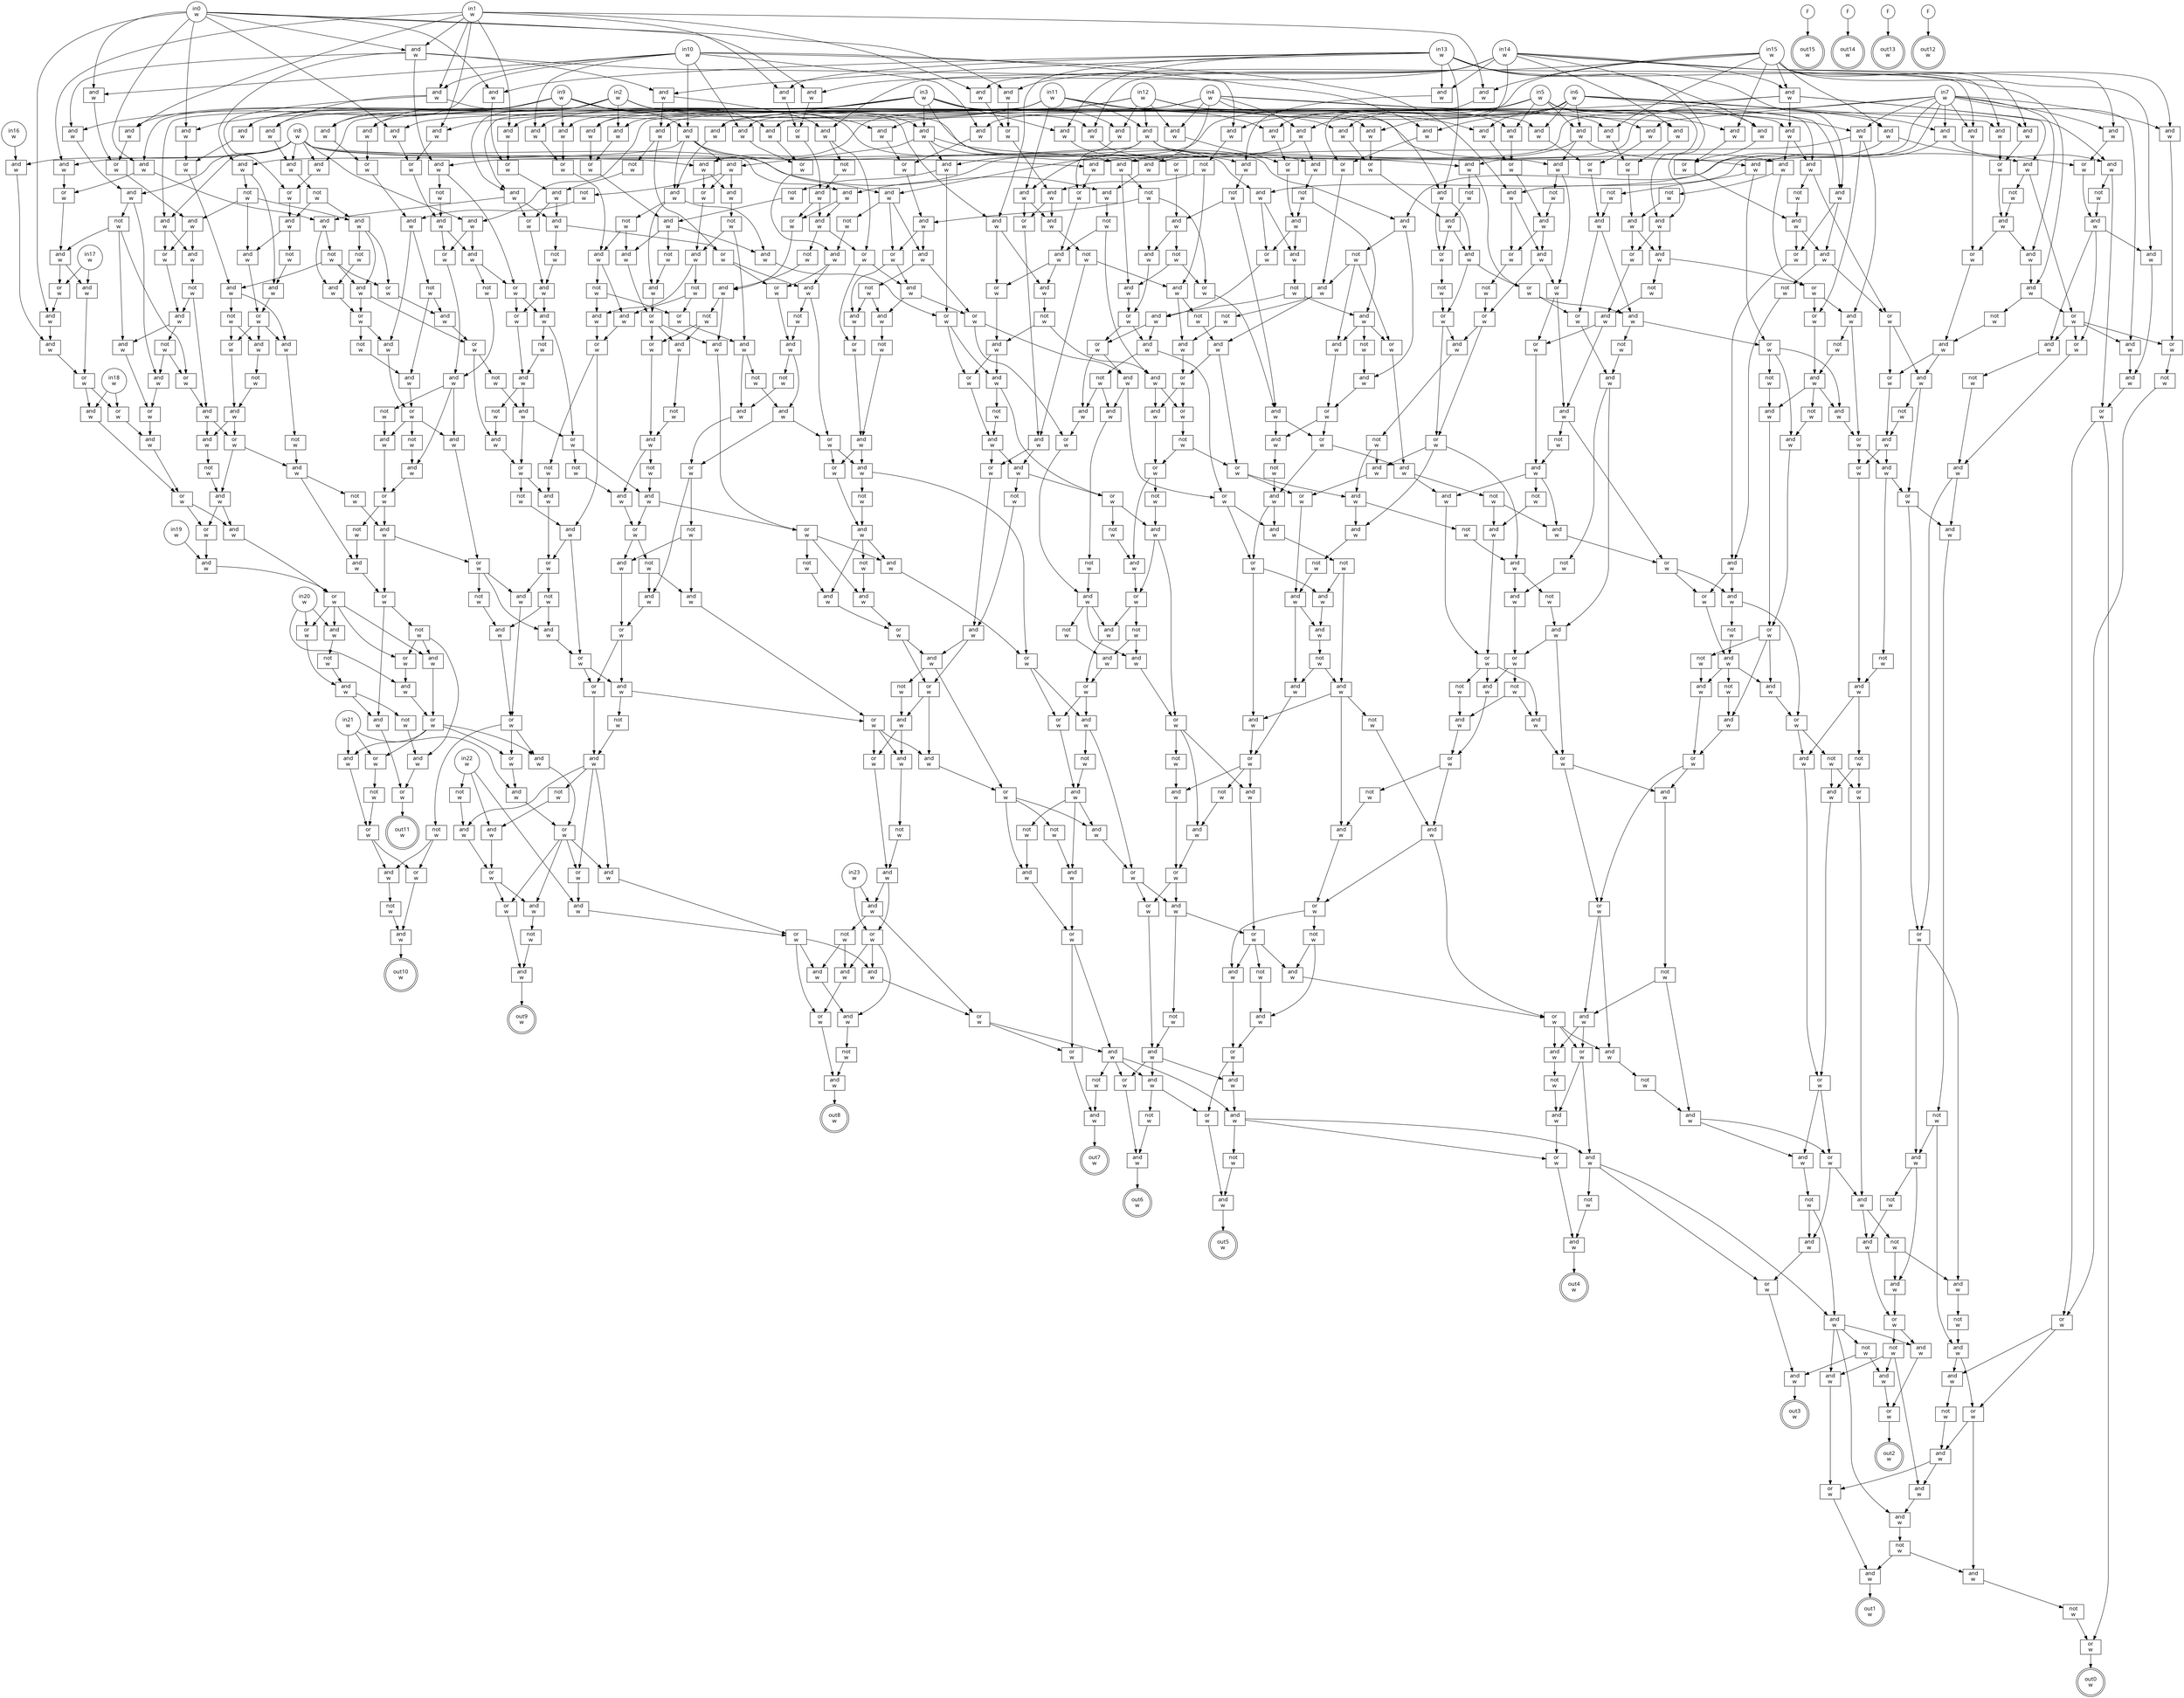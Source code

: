 digraph circuit{
	node [style = filled, fillcolor = white,shape=rect, fontname=geneva]
	g0 [label="in0\nw",shape=circle,fillcolor=white]
	g1 [label="in1\nw",shape=circle,fillcolor=white]
	g2 [label="in2\nw",shape=circle,fillcolor=white]
	g3 [label="in3\nw",shape=circle,fillcolor=white]
	g4 [label="in4\nw",shape=circle,fillcolor=white]
	g5 [label="in5\nw",shape=circle,fillcolor=white]
	g6 [label="in6\nw",shape=circle,fillcolor=white]
	g7 [label="in7\nw",shape=circle,fillcolor=white]
	g8 [label="in8\nw",shape=circle,fillcolor=white]
	g9 [label="in9\nw",shape=circle,fillcolor=white]
	g10 [label="in10\nw",shape=circle,fillcolor=white]
	g11 [label="in11\nw",shape=circle,fillcolor=white]
	g12 [label="in12\nw",shape=circle,fillcolor=white]
	g13 [label="in13\nw",shape=circle,fillcolor=white]
	g14 [label="in14\nw",shape=circle,fillcolor=white]
	g15 [label="in15\nw",shape=circle,fillcolor=white]
	g16 [label="in16\nw",shape=circle,fillcolor=white]
	g17 [label="in17\nw",shape=circle,fillcolor=white]
	g18 [label="in18\nw",shape=circle,fillcolor=white]
	g19 [label="in19\nw",shape=circle,fillcolor=white]
	g20 [label="in20\nw",shape=circle,fillcolor=white]
	g21 [label="in21\nw",shape=circle,fillcolor=white]
	g22 [label="in22\nw",shape=circle,fillcolor=white]
	g23 [label="in23\nw",shape=circle,fillcolor=white]
	g24 [label="F",shape=circle,fillcolor=white]
	g25 [label="F",shape=circle,fillcolor=white]
	g26 [label="F",shape=circle,fillcolor=white]
	g27 [label="F",shape=circle,fillcolor=white]
	g28 [label="not\nw",fillcolor=white]
	g29 [label="and\nw",fillcolor=white]
	g30 [label="and\nw",fillcolor=white]
	g31 [label="and\nw",fillcolor=white]
	g32 [label="and\nw",fillcolor=white]
	g33 [label="and\nw",fillcolor=white]
	g34 [label="and\nw",fillcolor=white]
	g35 [label="and\nw",fillcolor=white]
	g36 [label="and\nw",fillcolor=white]
	g37 [label="and\nw",fillcolor=white]
	g38 [label="and\nw",fillcolor=white]
	g39 [label="and\nw",fillcolor=white]
	g40 [label="and\nw",fillcolor=white]
	g41 [label="and\nw",fillcolor=white]
	g42 [label="and\nw",fillcolor=white]
	g43 [label="and\nw",fillcolor=white]
	g44 [label="and\nw",fillcolor=white]
	g45 [label="and\nw",fillcolor=white]
	g46 [label="or\nw",fillcolor=white]
	g47 [label="and\nw",fillcolor=white]
	g48 [label="and\nw",fillcolor=white]
	g49 [label="or\nw",fillcolor=white]
	g50 [label="and\nw",fillcolor=white]
	g51 [label="and\nw",fillcolor=white]
	g52 [label="not\nw",fillcolor=white]
	g53 [label="and\nw",fillcolor=white]
	g54 [label="and\nw",fillcolor=white]
	g55 [label="not\nw",fillcolor=white]
	g56 [label="and\nw",fillcolor=white]
	g57 [label="and\nw",fillcolor=white]
	g58 [label="and\nw",fillcolor=white]
	g59 [label="and\nw",fillcolor=white]
	g60 [label="and\nw",fillcolor=white]
	g61 [label="and\nw",fillcolor=white]
	g62 [label="and\nw",fillcolor=white]
	g63 [label="or\nw",fillcolor=white]
	g64 [label="and\nw",fillcolor=white]
	g65 [label="and\nw",fillcolor=white]
	g66 [label="not\nw",fillcolor=white]
	g67 [label="and\nw",fillcolor=white]
	g68 [label="and\nw",fillcolor=white]
	g69 [label="not\nw",fillcolor=white]
	g70 [label="and\nw",fillcolor=white]
	g71 [label="not\nw",fillcolor=white]
	g72 [label="and\nw",fillcolor=white]
	g73 [label="and\nw",fillcolor=white]
	g74 [label="or\nw",fillcolor=white]
	g75 [label="and\nw",fillcolor=white]
	g76 [label="and\nw",fillcolor=white]
	g77 [label="or\nw",fillcolor=white]
	g78 [label="or\nw",fillcolor=white]
	g79 [label="not\nw",fillcolor=white]
	g80 [label="or\nw",fillcolor=white]
	g81 [label="and\nw",fillcolor=white]
	g82 [label="and\nw",fillcolor=white]
	g83 [label="and\nw",fillcolor=white]
	g84 [label="or\nw",fillcolor=white]
	g85 [label="and\nw",fillcolor=white]
	g86 [label="and\nw",fillcolor=white]
	g87 [label="and\nw",fillcolor=white]
	g88 [label="or\nw",fillcolor=white]
	g89 [label="and\nw",fillcolor=white]
	g90 [label="not\nw",fillcolor=white]
	g91 [label="or\nw",fillcolor=white]
	g92 [label="and\nw",fillcolor=white]
	g93 [label="or\nw",fillcolor=white]
	g94 [label="not\nw",fillcolor=white]
	g95 [label="and\nw",fillcolor=white]
	g96 [label="and\nw",fillcolor=white]
	g97 [label="or\nw",fillcolor=white]
	g98 [label="or\nw",fillcolor=white]
	g99 [label="not\nw",fillcolor=white]
	g100 [label="or\nw",fillcolor=white]
	g101 [label="and\nw",fillcolor=white]
	g102 [label="and\nw",fillcolor=white]
	g103 [label="and\nw",fillcolor=white]
	g104 [label="and\nw",fillcolor=white]
	g105 [label="or\nw",fillcolor=white]
	g106 [label="and\nw",fillcolor=white]
	g107 [label="and\nw",fillcolor=white]
	g108 [label="or\nw",fillcolor=white]
	g109 [label="and\nw",fillcolor=white]
	g110 [label="not\nw",fillcolor=white]
	g111 [label="and\nw",fillcolor=white]
	g112 [label="not\nw",fillcolor=white]
	g113 [label="and\nw",fillcolor=white]
	g114 [label="and\nw",fillcolor=white]
	g115 [label="not\nw",fillcolor=white]
	g116 [label="and\nw",fillcolor=white]
	g117 [label="and\nw",fillcolor=white]
	g118 [label="or\nw",fillcolor=white]
	g119 [label="and\nw",fillcolor=white]
	g120 [label="or\nw",fillcolor=white]
	g121 [label="and\nw",fillcolor=white]
	g122 [label="not\nw",fillcolor=white]
	g123 [label="and\nw",fillcolor=white]
	g124 [label="and\nw",fillcolor=white]
	g125 [label="not\nw",fillcolor=white]
	g126 [label="and\nw",fillcolor=white]
	g127 [label="and\nw",fillcolor=white]
	g128 [label="and\nw",fillcolor=white]
	g129 [label="and\nw",fillcolor=white]
	g130 [label="not\nw",fillcolor=white]
	g131 [label="and\nw",fillcolor=white]
	g132 [label="or\nw",fillcolor=white]
	g133 [label="and\nw",fillcolor=white]
	g134 [label="and\nw",fillcolor=white]
	g135 [label="or\nw",fillcolor=white]
	g136 [label="and\nw",fillcolor=white]
	g137 [label="not\nw",fillcolor=white]
	g138 [label="or\nw",fillcolor=white]
	g139 [label="and\nw",fillcolor=white]
	g140 [label="not\nw",fillcolor=white]
	g141 [label="or\nw",fillcolor=white]
	g142 [label="and\nw",fillcolor=white]
	g143 [label="and\nw",fillcolor=white]
	g144 [label="and\nw",fillcolor=white]
	g145 [label="and\nw",fillcolor=white]
	g146 [label="or\nw",fillcolor=white]
	g147 [label="and\nw",fillcolor=white]
	g148 [label="and\nw",fillcolor=white]
	g149 [label="not\nw",fillcolor=white]
	g150 [label="and\nw",fillcolor=white]
	g151 [label="not\nw",fillcolor=white]
	g152 [label="and\nw",fillcolor=white]
	g153 [label="and\nw",fillcolor=white]
	g154 [label="or\nw",fillcolor=white]
	g155 [label="and\nw",fillcolor=white]
	g156 [label="and\nw",fillcolor=white]
	g157 [label="not\nw",fillcolor=white]
	g158 [label="and\nw",fillcolor=white]
	g159 [label="and\nw",fillcolor=white]
	g160 [label="and\nw",fillcolor=white]
	g161 [label="and\nw",fillcolor=white]
	g162 [label="or\nw",fillcolor=white]
	g163 [label="and\nw",fillcolor=white]
	g164 [label="not\nw",fillcolor=white]
	g165 [label="and\nw",fillcolor=white]
	g166 [label="and\nw",fillcolor=white]
	g167 [label="or\nw",fillcolor=white]
	g168 [label="or\nw",fillcolor=white]
	g169 [label="and\nw",fillcolor=white]
	g170 [label="not\nw",fillcolor=white]
	g171 [label="and\nw",fillcolor=white]
	g172 [label="not\nw",fillcolor=white]
	g173 [label="not\nw",fillcolor=white]
	g174 [label="or\nw",fillcolor=white]
	g175 [label="and\nw",fillcolor=white]
	g176 [label="and\nw",fillcolor=white]
	g177 [label="not\nw",fillcolor=white]
	g178 [label="or\nw",fillcolor=white]
	g179 [label="and\nw",fillcolor=white]
	g180 [label="not\nw",fillcolor=white]
	g181 [label="and\nw",fillcolor=white]
	g182 [label="and\nw",fillcolor=white]
	g183 [label="and\nw",fillcolor=white]
	g184 [label="and\nw",fillcolor=white]
	g185 [label="or\nw",fillcolor=white]
	g186 [label="and\nw",fillcolor=white]
	g187 [label="and\nw",fillcolor=white]
	g188 [label="and\nw",fillcolor=white]
	g189 [label="not\nw",fillcolor=white]
	g190 [label="or\nw",fillcolor=white]
	g191 [label="and\nw",fillcolor=white]
	g192 [label="and\nw",fillcolor=white]
	g193 [label="not\nw",fillcolor=white]
	g194 [label="and\nw",fillcolor=white]
	g195 [label="or\nw",fillcolor=white]
	g196 [label="not\nw",fillcolor=white]
	g197 [label="or\nw",fillcolor=white]
	g198 [label="and\nw",fillcolor=white]
	g199 [label="not\nw",fillcolor=white]
	g200 [label="not\nw",fillcolor=white]
	g201 [label="and\nw",fillcolor=white]
	g202 [label="not\nw",fillcolor=white]
	g203 [label="and\nw",fillcolor=white]
	g204 [label="not\nw",fillcolor=white]
	g205 [label="and\nw",fillcolor=white]
	g206 [label="not\nw",fillcolor=white]
	g207 [label="and\nw",fillcolor=white]
	g208 [label="not\nw",fillcolor=white]
	g209 [label="and\nw",fillcolor=white]
	g210 [label="or\nw",fillcolor=white]
	g211 [label="and\nw",fillcolor=white]
	g212 [label="and\nw",fillcolor=white]
	g213 [label="and\nw",fillcolor=white]
	g214 [label="or\nw",fillcolor=white]
	g215 [label="not\nw",fillcolor=white]
	g216 [label="and\nw",fillcolor=white]
	g217 [label="or\nw",fillcolor=white]
	g218 [label="and\nw",fillcolor=white]
	g219 [label="and\nw",fillcolor=white]
	g220 [label="not\nw",fillcolor=white]
	g221 [label="and\nw",fillcolor=white]
	g222 [label="or\nw",fillcolor=white]
	g223 [label="and\nw",fillcolor=white]
	g224 [label="and\nw",fillcolor=white]
	g225 [label="not\nw",fillcolor=white]
	g226 [label="or\nw",fillcolor=white]
	g227 [label="and\nw",fillcolor=white]
	g228 [label="and\nw",fillcolor=white]
	g229 [label="or\nw",fillcolor=white]
	g230 [label="and\nw",fillcolor=white]
	g231 [label="and\nw",fillcolor=white]
	g232 [label="not\nw",fillcolor=white]
	g233 [label="and\nw",fillcolor=white]
	g234 [label="or\nw",fillcolor=white]
	g235 [label="or\nw",fillcolor=white]
	g236 [label="and\nw",fillcolor=white]
	g237 [label="not\nw",fillcolor=white]
	g238 [label="and\nw",fillcolor=white]
	g239 [label="or\nw",fillcolor=white]
	g240 [label="and\nw",fillcolor=white]
	g241 [label="and\nw",fillcolor=white]
	g242 [label="or\nw",fillcolor=white]
	g243 [label="and\nw",fillcolor=white]
	g244 [label="and\nw",fillcolor=white]
	g245 [label="or\nw",fillcolor=white]
	g246 [label="and\nw",fillcolor=white]
	g247 [label="or\nw",fillcolor=white]
	g248 [label="and\nw",fillcolor=white]
	g249 [label="and\nw",fillcolor=white]
	g250 [label="or\nw",fillcolor=white]
	g251 [label="and\nw",fillcolor=white]
	g252 [label="or\nw",fillcolor=white]
	g253 [label="and\nw",fillcolor=white]
	g254 [label="not\nw",fillcolor=white]
	g255 [label="or\nw",fillcolor=white]
	g256 [label="and\nw",fillcolor=white]
	g257 [label="not\nw",fillcolor=white]
	g258 [label="not\nw",fillcolor=white]
	g259 [label="or\nw",fillcolor=white]
	g260 [label="and\nw",fillcolor=white]
	g261 [label="not\nw",fillcolor=white]
	g262 [label="not\nw",fillcolor=white]
	g263 [label="and\nw",fillcolor=white]
	g264 [label="or\nw",fillcolor=white]
	g265 [label="not\nw",fillcolor=white]
	g266 [label="not\nw",fillcolor=white]
	g267 [label="or\nw",fillcolor=white]
	g268 [label="and\nw",fillcolor=white]
	g269 [label="not\nw",fillcolor=white]
	g270 [label="or\nw",fillcolor=white]
	g271 [label="not\nw",fillcolor=white]
	g272 [label="or\nw",fillcolor=white]
	g273 [label="and\nw",fillcolor=white]
	g274 [label="not\nw",fillcolor=white]
	g275 [label="or\nw",fillcolor=white]
	g276 [label="and\nw",fillcolor=white]
	g277 [label="and\nw",fillcolor=white]
	g278 [label="and\nw",fillcolor=white]
	g279 [label="and\nw",fillcolor=white]
	g280 [label="not\nw",fillcolor=white]
	g281 [label="or\nw",fillcolor=white]
	g282 [label="and\nw",fillcolor=white]
	g283 [label="not\nw",fillcolor=white]
	g284 [label="and\nw",fillcolor=white]
	g285 [label="and\nw",fillcolor=white]
	g286 [label="not\nw",fillcolor=white]
	g287 [label="and\nw",fillcolor=white]
	g288 [label="or\nw",fillcolor=white]
	g289 [label="and\nw",fillcolor=white]
	g290 [label="not\nw",fillcolor=white]
	g291 [label="or\nw",fillcolor=white]
	g292 [label="and\nw",fillcolor=white]
	g293 [label="or\nw",fillcolor=white]
	g294 [label="and\nw",fillcolor=white]
	g295 [label="and\nw",fillcolor=white]
	g296 [label="not\nw",fillcolor=white]
	g297 [label="and\nw",fillcolor=white]
	g298 [label="or\nw",fillcolor=white]
	g299 [label="not\nw",fillcolor=white]
	g300 [label="and\nw",fillcolor=white]
	g301 [label="or\nw",fillcolor=white]
	g302 [label="and\nw",fillcolor=white]
	g303 [label="not\nw",fillcolor=white]
	g304 [label="or\nw",fillcolor=white]
	g305 [label="and\nw",fillcolor=white]
	g306 [label="and\nw",fillcolor=white]
	g307 [label="and\nw",fillcolor=white]
	g308 [label="or\nw",fillcolor=white]
	g309 [label="and\nw",fillcolor=white]
	g310 [label="not\nw",fillcolor=white]
	g311 [label="and\nw",fillcolor=white]
	g312 [label="or\nw",fillcolor=white]
	g313 [label="or\nw",fillcolor=white]
	g314 [label="not\nw",fillcolor=white]
	g315 [label="and\nw",fillcolor=white]
	g316 [label="or\nw",fillcolor=white]
	g317 [label="and\nw",fillcolor=white]
	g318 [label="and\nw",fillcolor=white]
	g319 [label="and\nw",fillcolor=white]
	g320 [label="and\nw",fillcolor=white]
	g321 [label="and\nw",fillcolor=white]
	g322 [label="and\nw",fillcolor=white]
	g323 [label="and\nw",fillcolor=white]
	g324 [label="or\nw",fillcolor=white]
	g325 [label="and\nw",fillcolor=white]
	g326 [label="not\nw",fillcolor=white]
	g327 [label="and\nw",fillcolor=white]
	g328 [label="or\nw",fillcolor=white]
	g329 [label="and\nw",fillcolor=white]
	g330 [label="and\nw",fillcolor=white]
	g331 [label="not\nw",fillcolor=white]
	g332 [label="and\nw",fillcolor=white]
	g333 [label="not\nw",fillcolor=white]
	g334 [label="or\nw",fillcolor=white]
	g335 [label="and\nw",fillcolor=white]
	g336 [label="and\nw",fillcolor=white]
	g337 [label="and\nw",fillcolor=white]
	g338 [label="not\nw",fillcolor=white]
	g339 [label="and\nw",fillcolor=white]
	g340 [label="or\nw",fillcolor=white]
	g341 [label="and\nw",fillcolor=white]
	g342 [label="not\nw",fillcolor=white]
	g343 [label="or\nw",fillcolor=white]
	g344 [label="and\nw",fillcolor=white]
	g345 [label="not\nw",fillcolor=white]
	g346 [label="and\nw",fillcolor=white]
	g347 [label="and\nw",fillcolor=white]
	g348 [label="and\nw",fillcolor=white]
	g349 [label="or\nw",fillcolor=white]
	g350 [label="and\nw",fillcolor=white]
	g351 [label="or\nw",fillcolor=white]
	g352 [label="not\nw",fillcolor=white]
	g353 [label="not\nw",fillcolor=white]
	g354 [label="and\nw",fillcolor=white]
	g355 [label="or\nw",fillcolor=white]
	g356 [label="and\nw",fillcolor=white]
	g357 [label="not\nw",fillcolor=white]
	g358 [label="and\nw",fillcolor=white]
	g359 [label="or\nw",fillcolor=white]
	g360 [label="not\nw",fillcolor=white]
	g361 [label="and\nw",fillcolor=white]
	g362 [label="and\nw",fillcolor=white]
	g363 [label="not\nw",fillcolor=white]
	g364 [label="and\nw",fillcolor=white]
	g365 [label="or\nw",fillcolor=white]
	g366 [label="and\nw",fillcolor=white]
	g367 [label="and\nw",fillcolor=white]
	g368 [label="not\nw",fillcolor=white]
	g369 [label="and\nw",fillcolor=white]
	g370 [label="and\nw",fillcolor=white]
	g371 [label="not\nw",fillcolor=white]
	g372 [label="and\nw",fillcolor=white]
	g373 [label="not\nw",fillcolor=white]
	g374 [label="and\nw",fillcolor=white]
	g375 [label="not\nw",fillcolor=white]
	g376 [label="and\nw",fillcolor=white]
	g377 [label="or\nw",fillcolor=white]
	g378 [label="and\nw",fillcolor=white]
	g379 [label="and\nw",fillcolor=white]
	g380 [label="not\nw",fillcolor=white]
	g381 [label="or\nw",fillcolor=white]
	g382 [label="and\nw",fillcolor=white]
	g383 [label="and\nw",fillcolor=white]
	g384 [label="not\nw",fillcolor=white]
	g385 [label="or\nw",fillcolor=white]
	g386 [label="and\nw",fillcolor=white]
	g387 [label="or\nw",fillcolor=white]
	g388 [label="and\nw",fillcolor=white]
	g389 [label="not\nw",fillcolor=white]
	g390 [label="and\nw",fillcolor=white]
	g391 [label="not\nw",fillcolor=white]
	g392 [label="and\nw",fillcolor=white]
	g393 [label="and\nw",fillcolor=white]
	g394 [label="or\nw",fillcolor=white]
	g395 [label="and\nw",fillcolor=white]
	g396 [label="or\nw",fillcolor=white]
	g397 [label="and\nw",fillcolor=white]
	g398 [label="and\nw",fillcolor=white]
	g399 [label="or\nw",fillcolor=white]
	g400 [label="not\nw",fillcolor=white]
	g401 [label="or\nw",fillcolor=white]
	g402 [label="and\nw",fillcolor=white]
	g403 [label="and\nw",fillcolor=white]
	g404 [label="and\nw",fillcolor=white]
	g405 [label="not\nw",fillcolor=white]
	g406 [label="and\nw",fillcolor=white]
	g407 [label="or\nw",fillcolor=white]
	g408 [label="and\nw",fillcolor=white]
	g409 [label="or\nw",fillcolor=white]
	g410 [label="not\nw",fillcolor=white]
	g411 [label="not\nw",fillcolor=white]
	g412 [label="and\nw",fillcolor=white]
	g413 [label="or\nw",fillcolor=white]
	g414 [label="not\nw",fillcolor=white]
	g415 [label="and\nw",fillcolor=white]
	g416 [label="and\nw",fillcolor=white]
	g417 [label="or\nw",fillcolor=white]
	g418 [label="or\nw",fillcolor=white]
	g419 [label="and\nw",fillcolor=white]
	g420 [label="and\nw",fillcolor=white]
	g421 [label="or\nw",fillcolor=white]
	g422 [label="or\nw",fillcolor=white]
	g423 [label="and\nw",fillcolor=white]
	g424 [label="and\nw",fillcolor=white]
	g425 [label="or\nw",fillcolor=white]
	g426 [label="and\nw",fillcolor=white]
	g427 [label="not\nw",fillcolor=white]
	g428 [label="or\nw",fillcolor=white]
	g429 [label="and\nw",fillcolor=white]
	g430 [label="and\nw",fillcolor=white]
	g431 [label="not\nw",fillcolor=white]
	g432 [label="and\nw",fillcolor=white]
	g433 [label="or\nw",fillcolor=white]
	g434 [label="or\nw",fillcolor=white]
	g435 [label="and\nw",fillcolor=white]
	g436 [label="and\nw",fillcolor=white]
	g437 [label="or\nw",fillcolor=white]
	g438 [label="and\nw",fillcolor=white]
	g439 [label="or\nw",fillcolor=white]
	g440 [label="not\nw",fillcolor=white]
	g441 [label="or\nw",fillcolor=white]
	g442 [label="and\nw",fillcolor=white]
	g443 [label="or\nw",fillcolor=white]
	g444 [label="and\nw",fillcolor=white]
	g445 [label="and\nw",fillcolor=white]
	g446 [label="or\nw",fillcolor=white]
	g447 [label="and\nw",fillcolor=white]
	g448 [label="not\nw",fillcolor=white]
	g449 [label="or\nw",fillcolor=white]
	g450 [label="and\nw",fillcolor=white]
	g451 [label="and\nw",fillcolor=white]
	g452 [label="or\nw",fillcolor=white]
	g453 [label="not\nw",fillcolor=white]
	g454 [label="and\nw",fillcolor=white]
	g455 [label="or\nw",fillcolor=white]
	g456 [label="not\nw",fillcolor=white]
	g457 [label="not\nw",fillcolor=white]
	g458 [label="or\nw",fillcolor=white]
	g459 [label="and\nw",fillcolor=white]
	g460 [label="and\nw",fillcolor=white]
	g461 [label="not\nw",fillcolor=white]
	g462 [label="or\nw",fillcolor=white]
	g463 [label="and\nw",fillcolor=white]
	g464 [label="and\nw",fillcolor=white]
	g465 [label="or\nw",fillcolor=white]
	g466 [label="not\nw",fillcolor=white]
	g467 [label="not\nw",fillcolor=white]
	g468 [label="and\nw",fillcolor=white]
	g469 [label="or\nw",fillcolor=white]
	g470 [label="and\nw",fillcolor=white]
	g471 [label="not\nw",fillcolor=white]
	g472 [label="and\nw",fillcolor=white]
	g473 [label="or\nw",fillcolor=white]
	g474 [label="and\nw",fillcolor=white]
	g475 [label="not\nw",fillcolor=white]
	g476 [label="and\nw",fillcolor=white]
	g477 [label="or\nw",fillcolor=white]
	g478 [label="or\nw",fillcolor=white]
	g479 [label="and\nw",fillcolor=white]
	g480 [label="and\nw",fillcolor=white]
	g481 [label="or\nw",fillcolor=white]
	g482 [label="not\nw",fillcolor=white]
	g483 [label="and\nw",fillcolor=white]
	g484 [label="not\nw",fillcolor=white]
	g485 [label="or\nw",fillcolor=white]
	g486 [label="and\nw",fillcolor=white]
	g487 [label="and\nw",fillcolor=white]
	g488 [label="or\nw",fillcolor=white]
	g489 [label="and\nw",fillcolor=white]
	g490 [label="or\nw",fillcolor=white]
	g491 [label="and\nw",fillcolor=white]
	g492 [label="and\nw",fillcolor=white]
	g493 [label="or\nw",fillcolor=white]
	g494 [label="and\nw",fillcolor=white]
	g495 [label="and\nw",fillcolor=white]
	g496 [label="not\nw",fillcolor=white]
	g497 [label="or\nw",fillcolor=white]
	g498 [label="and\nw",fillcolor=white]
	g499 [label="and\nw",fillcolor=white]
	g500 [label="not\nw",fillcolor=white]
	g501 [label="or\nw",fillcolor=white]
	g502 [label="and\nw",fillcolor=white]
	g503 [label="not\nw",fillcolor=white]
	g504 [label="or\nw",fillcolor=white]
	g505 [label="and\nw",fillcolor=white]
	g506 [label="or\nw",fillcolor=white]
	g507 [label="and\nw",fillcolor=white]
	g508 [label="not\nw",fillcolor=white]
	g509 [label="or\nw",fillcolor=white]
	g510 [label="and\nw",fillcolor=white]
	g511 [label="and\nw",fillcolor=white]
	g512 [label="not\nw",fillcolor=white]
	g513 [label="or\nw",fillcolor=white]
	g514 [label="and\nw",fillcolor=white]
	g515 [label="not\nw",fillcolor=white]
	g516 [label="not\nw",fillcolor=white]
	g517 [label="or\nw",fillcolor=white]
	g518 [label="and\nw",fillcolor=white]
	g519 [label="and\nw",fillcolor=white]
	g520 [label="not\nw",fillcolor=white]
	g521 [label="or\nw",fillcolor=white]
	g522 [label="and\nw",fillcolor=white]
	g523 [label="not\nw",fillcolor=white]
	g524 [label="and\nw",fillcolor=white]
	g525 [label="and\nw",fillcolor=white]
	g526 [label="not\nw",fillcolor=white]
	g527 [label="and\nw",fillcolor=white]
	g528 [label="or\nw",fillcolor=white]
	g529 [label="and\nw",fillcolor=white]
	g530 [label="not\nw",fillcolor=white]
	g531 [label="and\nw",fillcolor=white]
	g532 [label="or\nw",fillcolor=white]
	g533 [label="and\nw",fillcolor=white]
	g534 [label="not\nw",fillcolor=white]
	g535 [label="or\nw",fillcolor=white]
	g536 [label="and\nw",fillcolor=white]
	g537 [label="and\nw",fillcolor=white]
	g538 [label="or\nw",fillcolor=white]
	g539 [label="and\nw",fillcolor=white]
	g540 [label="and\nw",fillcolor=white]
	g541 [label="or\nw",fillcolor=white]
	g542 [label="not\nw",fillcolor=white]
	g543 [label="and\nw",fillcolor=white]
	g544 [label="or\nw",fillcolor=white]
	g545 [label="and\nw",fillcolor=white]
	g546 [label="not\nw",fillcolor=white]
	g547 [label="or\nw",fillcolor=white]
	g548 [label="and\nw",fillcolor=white]
	g549 [label="and\nw",fillcolor=white]
	g550 [label="or\nw",fillcolor=white]
	g551 [label="or\nw",fillcolor=white]
	g552 [label="and\nw",fillcolor=white]
	g553 [label="and\nw",fillcolor=white]
	g554 [label="or\nw",fillcolor=white]
	g555 [label="not\nw",fillcolor=white]
	g556 [label="and\nw",fillcolor=white]
	g557 [label="or\nw",fillcolor=white]
	g558 [label="and\nw",fillcolor=white]
	g559 [label="or\nw",fillcolor=white]
	g560 [label="and\nw",fillcolor=white]
	g561 [label="and\nw",fillcolor=white]
	g562 [label="not\nw",fillcolor=white]
	g563 [label="and\nw",fillcolor=white]
	g564 [label="and\nw",fillcolor=white]
	g565 [label="not\nw",fillcolor=white]
	g566 [label="and\nw",fillcolor=white]
	g567 [label="or\nw",fillcolor=white]
	g568 [label="or\nw",fillcolor=white]
	g569 [label="not\nw",fillcolor=white]
	g570 [label="and\nw",fillcolor=white]
	g571 [label="or\nw",fillcolor=white]
	g572 [label="not\nw",fillcolor=white]
	g573 [label="or\nw",fillcolor=white]
	g574 [label="and\nw",fillcolor=white]
	g575 [label="and\nw",fillcolor=white]
	g576 [label="not\nw",fillcolor=white]
	g577 [label="not\nw",fillcolor=white]
	g578 [label="and\nw",fillcolor=white]
	g579 [label="and\nw",fillcolor=white]
	g580 [label="not\nw",fillcolor=white]
	g581 [label="and\nw",fillcolor=white]
	g582 [label="or\nw",fillcolor=white]
	g583 [label="and\nw",fillcolor=white]
	g584 [label="not\nw",fillcolor=white]
	g585 [label="and\nw",fillcolor=white]
	g586 [label="or\nw",fillcolor=white]
	g587 [label="not\nw",fillcolor=white]
	g588 [label="and\nw",fillcolor=white]
	g589 [label="or\nw",fillcolor=white]
	g590 [label="or\nw",fillcolor=white]
	g591 [label="and\nw",fillcolor=white]
	g592 [label="not\nw",fillcolor=white]
	g593 [label="and\nw",fillcolor=white]
	g594 [label="or\nw",fillcolor=white]
	g595 [label="and\nw",fillcolor=white]
	g596 [label="and\nw",fillcolor=white]
	g597 [label="not\nw",fillcolor=white]
	g598 [label="and\nw",fillcolor=white]
	g599 [label="and\nw",fillcolor=white]
	g600 [label="and\nw",fillcolor=white]
	g601 [label="not\nw",fillcolor=white]
	g602 [label="and\nw",fillcolor=white]
	g603 [label="or\nw",fillcolor=white]
	g604 [label="not\nw",fillcolor=white]
	g605 [label="and\nw",fillcolor=white]
	g606 [label="or\nw",fillcolor=white]
	g607 [label="not\nw",fillcolor=white]
	g608 [label="or\nw",fillcolor=white]
	g609 [label="and\nw",fillcolor=white]
	g610 [label="and\nw",fillcolor=white]
	g611 [label="or\nw",fillcolor=white]
	g612 [label="and\nw",fillcolor=white]
	g613 [label="not\nw",fillcolor=white]
	g614 [label="and\nw",fillcolor=white]
	g615 [label="or\nw",fillcolor=white]
	g616 [label="and\nw",fillcolor=white]
	g617 [label="not\nw",fillcolor=white]
	g618 [label="and\nw",fillcolor=white]
	g619 [label="or\nw",fillcolor=white]
	g620 [label="or\nw",fillcolor=white]
	g621 [label="and\nw",fillcolor=white]
	g622 [label="not\nw",fillcolor=white]
	g623 [label="and\nw",fillcolor=white]
	g624 [label="not\nw",fillcolor=white]
	g625 [label="and\nw",fillcolor=white]
	g626 [label="or\nw",fillcolor=white]
	g627 [label="and\nw",fillcolor=white]
	g628 [label="and\nw",fillcolor=white]
	g629 [label="not\nw",fillcolor=white]
	g630 [label="and\nw",fillcolor=white]
	g631 [label="or\nw",fillcolor=white]
	g632 [label="not\nw",fillcolor=white]
	g633 [label="or\nw",fillcolor=white]
	g634 [label="and\nw",fillcolor=white]
	g635 [label="and\nw",fillcolor=white]
	g636 [label="not\nw",fillcolor=white]
	g637 [label="or\nw",fillcolor=white]
	g638 [label="and\nw",fillcolor=white]
	g639 [label="and\nw",fillcolor=white]
	g640 [label="not\nw",fillcolor=white]
	g641 [label="or\nw",fillcolor=white]
	g642 [label="and\nw",fillcolor=white]
	g643 [label="or\nw",fillcolor=white]
	g644 [label="and\nw",fillcolor=white]
	g645 [label="and\nw",fillcolor=white]
	g646 [label="or\nw",fillcolor=white]
	g647 [label="not\nw",fillcolor=white]
	g648 [label="and\nw",fillcolor=white]
	g649 [label="or\nw",fillcolor=white]
	g650 [label="and\nw",fillcolor=white]
	g651 [label="and\nw",fillcolor=white]
	g652 [label="not\nw",fillcolor=white]
	g653 [label="and\nw",fillcolor=white]
	g654 [label="and\nw",fillcolor=white]
	g655 [label="or\nw",fillcolor=white]
	g656 [label="and\nw",fillcolor=white]
	g657 [label="and\nw",fillcolor=white]
	g658 [label="or\nw",fillcolor=white]
	g659 [label="or\nw",fillcolor=white]
	g660 [label="and\nw",fillcolor=white]
	g661 [label="or\nw",fillcolor=white]
	g662 [label="and\nw",fillcolor=white]
	g663 [label="and\nw",fillcolor=white]
	g664 [label="or\nw",fillcolor=white]
	g665 [label="and\nw",fillcolor=white]
	g666 [label="not\nw",fillcolor=white]
	g667 [label="or\nw",fillcolor=white]
	g668 [label="and\nw",fillcolor=white]
	g669 [label="and\nw",fillcolor=white]
	g670 [label="not\nw",fillcolor=white]
	g671 [label="and\nw",fillcolor=white]
	g672 [label="and\nw",fillcolor=white]
	g673 [label="not\nw",fillcolor=white]
	g674 [label="or\nw",fillcolor=white]
	g675 [label="and\nw",fillcolor=white]
	g676 [label="and\nw",fillcolor=white]
	g677 [label="and\nw",fillcolor=white]
	g678 [label="not\nw",fillcolor=white]
	g679 [label="and\nw",fillcolor=white]
	g680 [label="or\nw",fillcolor=white]
	g681 [label="not\nw",fillcolor=white]
	g682 [label="and\nw",fillcolor=white]
	g683 [label="not\nw",fillcolor=white]
	g684 [label="and\nw",fillcolor=white]
	g685 [label="or\nw",fillcolor=white]
	g686 [label="and\nw",fillcolor=white]
	g687 [label="not\nw",fillcolor=white]
	g688 [label="and\nw",fillcolor=white]
	g689 [label="and\nw",fillcolor=white]
	g690 [label="not\nw",fillcolor=white]
	g691 [label="and\nw",fillcolor=white]
	g692 [label="or\nw",fillcolor=white]
	g693 [label="not\nw",fillcolor=white]
	g694 [label="and\nw",fillcolor=white]
	g695 [label="and\nw",fillcolor=white]
	g696 [label="not\nw",fillcolor=white]
	g697 [label="and\nw",fillcolor=white]
	g698 [label="or\nw",fillcolor=white]
	g699 [label="or\nw",fillcolor=white]
	g700 [label="and\nw",fillcolor=white]
	g701 [label="or\nw",fillcolor=white]
	g702 [label="and\nw",fillcolor=white]
	g703 [label="or\nw",fillcolor=white]
	g704 [label="not\nw",fillcolor=white]
	g705 [label="and\nw",fillcolor=white]
	g706 [label="and\nw",fillcolor=white]
	g707 [label="or\nw",fillcolor=white]
	g708 [label="and\nw",fillcolor=white]
	g709 [label="or\nw",fillcolor=white]
	g710 [label="and\nw",fillcolor=white]
	g711 [label="and\nw",fillcolor=white]
	g712 [label="and\nw",fillcolor=white]
	g713 [label="or\nw",fillcolor=white]
	g714 [label="and\nw",fillcolor=white]
	g715 [label="not\nw",fillcolor=white]
	g716 [label="and\nw",fillcolor=white]
	g717 [label="and\nw",fillcolor=white]
	g718 [label="not\nw",fillcolor=white]
	g719 [label="or\nw",fillcolor=white]
	g720 [label="not\nw",fillcolor=white]
	g721 [label="and\nw",fillcolor=white]
	g722 [label="and\nw",fillcolor=white]
	g723 [label="or\nw",fillcolor=white]
	g724 [label="not\nw",fillcolor=white]
	g725 [label="and\nw",fillcolor=white]
	g726 [label="not\nw",fillcolor=white]
	g727 [label="and\nw",fillcolor=white]
	g728 [label="not\nw",fillcolor=white]
	g729 [label="and\nw",fillcolor=white]
	g730 [label="out0\nw",shape=doublecircle,fillcolor=white]
	g731 [label="out1\nw",shape=doublecircle,fillcolor=white]
	g732 [label="out2\nw",shape=doublecircle,fillcolor=white]
	g733 [label="out3\nw",shape=doublecircle,fillcolor=white]
	g734 [label="out4\nw",shape=doublecircle,fillcolor=white]
	g735 [label="out5\nw",shape=doublecircle,fillcolor=white]
	g736 [label="out6\nw",shape=doublecircle,fillcolor=white]
	g737 [label="out7\nw",shape=doublecircle,fillcolor=white]
	g738 [label="out8\nw",shape=doublecircle,fillcolor=white]
	g739 [label="out9\nw",shape=doublecircle,fillcolor=white]
	g740 [label="out10\nw",shape=doublecircle,fillcolor=white]
	g741 [label="out11\nw",shape=doublecircle,fillcolor=white]
	g742 [label="out12\nw",shape=doublecircle,fillcolor=white]
	g743 [label="out13\nw",shape=doublecircle,fillcolor=white]
	g744 [label="out14\nw",shape=doublecircle,fillcolor=white]
	g745 [label="out15\nw",shape=doublecircle,fillcolor=white]
	edge [fontname=Geneva,fontcolor=forestgreen]
	g0->g327
	g0->g329
	g0->g335
	g0->g376
	g0->g395
	g0->g415
	g0->g442
	g0->g489
	g0->g558
	g1->g277
	g1->g317
	g1->g318
	g1->g319
	g1->g320
	g1->g321
	g1->g322
	g1->g323
	g1->g335
	g2->g181
	g2->g182
	g2->g183
	g2->g184
	g2->g186
	g2->g209
	g2->g218
	g2->g228
	g2->g241
	g3->g143
	g3->g144
	g3->g145
	g3->g147
	g3->g152
	g3->g153
	g3->g155
	g3->g159
	g3->g160
	g3->g161
	g3->g163
	g3->g186
	g3->g278
	g4->g102
	g4->g103
	g4->g104
	g4->g106
	g4->g116
	g4->g117
	g4->g126
	g4->g127
	g4->g128
	g4->g131
	g4->g147
	g5->g60
	g5->g61
	g5->g62
	g5->g64
	g5->g72
	g5->g73
	g5->g81
	g5->g82
	g5->g83
	g5->g106
	g5->g129
	g6->g42
	g6->g43
	g6->g44
	g6->g45
	g6->g47
	g6->g48
	g6->g50
	g6->g58
	g6->g59
	g6->g64
	g7->g34
	g7->g35
	g7->g36
	g7->g37
	g7->g38
	g7->g39
	g7->g40
	g7->g41
	g7->g50
	g7->g86
	g7->g95
	g8->g33
	g8->g34
	g8->g42
	g8->g60
	g8->g102
	g8->g143
	g8->g156
	g8->g183
	g8->g279
	g8->g319
	g8->g362
	g9->g32
	g9->g36
	g9->g43
	g9->g61
	g9->g103
	g9->g144
	g9->g181
	g9->g317
	g9->g329
	g9->g361
	g10->g32
	g10->g37
	g10->g44
	g10->g62
	g10->g104
	g10->g145
	g10->g184
	g10->g277
	g10->g376
	g11->g31
	g11->g38
	g11->g47
	g11->g72
	g11->g116
	g11->g152
	g11->g182
	g11->g318
	g11->g327
	g12->g31
	g12->g35
	g12->g48
	g12->g73
	g12->g117
	g12->g153
	g12->g209
	g12->g320
	g12->g370
	g12->g395
	g13->g30
	g13->g39
	g13->g58
	g13->g81
	g13->g87
	g13->g126
	g13->g159
	g13->g218
	g13->g321
	g13->g369
	g13->g442
	g14->g29
	g14->g30
	g14->g40
	g14->g59
	g14->g82
	g14->g127
	g14->g160
	g14->g228
	g14->g322
	g14->g372
	g14->g489
	g15->g29
	g15->g41
	g15->g45
	g15->g57
	g15->g83
	g15->g131
	g15->g161
	g15->g241
	g15->g323
	g15->g558
	g16->g33
	g17->g365
	g17->g366
	g18->g418
	g18->g420
	g19->g423
	g20->g426
	g20->g428
	g20->g435
	g21->g438
	g21->g439
	g21->g479
	g22->g28
	g22->g539
	g22->g543
	g23->g643
	g23->g645
	g24->g745
	g25->g744
	g26->g743
	g27->g742
	g28->g537
	g29->g54
	g29->g70
	g29->g128
	g29->g207
	g29->g374
	g30->g205
	g31->g51
	g31->g68
	g31->g114
	g31->g203
	g31->g367
	g32->g65
	g32->g107
	g32->g148
	g32->g187
	g32->g336
	g33->g416
	g34->g154
	g35->g155
	g35->g168
	g35->g169
	g36->g120
	g36->g121
	g37->g76
	g37->g78
	g38->g49
	g39->g100
	g40->g46
	g41->g93
	g42->g492
	g42->g517
	g43->g63
	g44->g324
	g45->g46
	g45->g284
	g46->g56
	g47->g74
	g48->g49
	g49->g53
	g50->g51
	g50->g54
	g51->g52
	g51->g247
	g52->g53
	g53->g246
	g53->g267
	g54->g55
	g54->g97
	g55->g56
	g56->g57
	g56->g89
	g56->g91
	g57->g96
	g58->g134
	g58->g141
	g59->g84
	g60->g188
	g60->g190
	g61->g105
	g62->g63
	g63->g67
	g64->g65
	g64->g68
	g64->g70
	g65->g66
	g65->g233
	g66->g67
	g66->g231
	g66->g239
	g67->g108
	g67->g109
	g68->g69
	g68->g77
	g69->g75
	g70->g71
	g70->g88
	g71->g85
	g72->g118
	g73->g74
	g74->g75
	g75->g76
	g75->g78
	g76->g77
	g76->g80
	g77->g176
	g77->g178
	g78->g79
	g79->g80
	g80->g273
	g80->g275
	g81->g166
	g81->g174
	g82->g132
	g83->g84
	g84->g85
	g85->g86
	g85->g100
	g86->g87
	g87->g88
	g87->g99
	g88->g89
	g88->g91
	g88->g93
	g88->g95
	g89->g90
	g90->g92
	g91->g92
	g92->g253
	g92->g255
	g93->g94
	g94->g98
	g95->g96
	g96->g97
	g97->g98
	g97->g719
	g98->g685
	g98->g686
	g99->g101
	g100->g101
	g101->g136
	g101->g138
	g102->g398
	g102->g401
	g103->g146
	g104->g105
	g105->g113
	g106->g107
	g106->g114
	g107->g108
	g107->g109
	g107->g112
	g108->g111
	g108->g494
	g109->g110
	g109->g497
	g110->g111
	g110->g495
	g111->g509
	g112->g113
	g113->g447
	g113->g449
	g114->g115
	g115->g119
	g115->g124
	g116->g561
	g116->g608
	g117->g118
	g118->g119
	g119->g120
	g119->g121
	g120->g123
	g121->g122
	g122->g123
	g122->g124
	g123->g235
	g123->g236
	g124->g125
	g124->g287
	g124->g293
	g125->g285
	g126->g244
	g126->g270
	g127->g162
	g128->g129
	g128->g163
	g129->g130
	g129->g135
	g130->g133
	g131->g132
	g132->g133
	g133->g134
	g133->g141
	g134->g135
	g134->g140
	g135->g136
	g135->g138
	g136->g137
	g136->g252
	g137->g139
	g138->g139
	g139->g251
	g139->g259
	g140->g142
	g141->g142
	g142->g302
	g142->g304
	g143->g281
	g144->g185
	g145->g146
	g146->g150
	g147->g148
	g148->g149
	g148->g213
	g148->g216
	g149->g150
	g149->g212
	g150->g151
	g150->g194
	g151->g192
	g151->g197
	g152->g210
	g153->g154
	g154->g158
	g155->g156
	g156->g157
	g157->g158
	g157->g221
	g158->g219
	g158->g222
	g159->g229
	g160->g242
	g161->g162
	g162->g165
	g163->g164
	g163->g167
	g164->g165
	g165->g166
	g165->g174
	g166->g167
	g166->g173
	g167->g168
	g167->g169
	g168->g171
	g169->g170
	g169->g250
	g170->g171
	g171->g172
	g171->g249
	g171->g263
	g172->g248
	g173->g175
	g174->g175
	g175->g176
	g175->g178
	g176->g177
	g176->g301
	g177->g179
	g178->g179
	g179->g180
	g179->g295
	g179->g300
	g180->g297
	g181->g328
	g182->g330
	g182->g445
	g182->g458
	g183->g379
	g183->g381
	g184->g185
	g185->g201
	g186->g187
	g186->g203
	g186->g205
	g186->g207
	g187->g188
	g187->g190
	g187->g200
	g188->g189
	g189->g191
	g189->g198
	g190->g191
	g191->g192
	g191->g193
	g192->g195
	g193->g194
	g193->g197
	g194->g195
	g195->g196
	g195->g472
	g196->g470
	g197->g198
	g198->g199
	g198->g454
	g199->g451
	g200->g201
	g201->g202
	g201->g356
	g202->g350
	g202->g358
	g203->g204
	g203->g214
	g204->g211
	g205->g206
	g206->g230
	g206->g240
	g207->g208
	g207->g245
	g208->g243
	g209->g210
	g210->g211
	g211->g212
	g211->g213
	g211->g215
	g212->g217
	g213->g214
	g214->g224
	g214->g226
	g215->g216
	g216->g217
	g217->g519
	g217->g521
	g217->g522
	g218->g219
	g218->g222
	g219->g220
	g220->g221
	g220->g223
	g221->g568
	g221->g570
	g222->g223
	g223->g224
	g223->g226
	g224->g225
	g224->g611
	g225->g227
	g226->g227
	g227->g610
	g227->g633
	g228->g229
	g229->g230
	g230->g231
	g230->g232
	g231->g234
	g232->g233
	g232->g239
	g233->g234
	g234->g235
	g234->g236
	g235->g238
	g235->g498
	g236->g237
	g236->g501
	g237->g238
	g237->g499
	g238->g506
	g239->g240
	g240->g289
	g240->g291
	g241->g242
	g242->g243
	g243->g244
	g243->g270
	g244->g245
	g244->g272
	g245->g246
	g245->g267
	g246->g247
	g246->g266
	g247->g248
	g247->g249
	g247->g262
	g248->g264
	g249->g250
	g250->g251
	g250->g259
	g251->g252
	g251->g258
	g252->g253
	g252->g255
	g253->g254
	g254->g256
	g254->g684
	g255->g256
	g255->g682
	g256->g257
	g256->g679
	g257->g677
	g258->g260
	g259->g260
	g260->g261
	g260->g309
	g261->g311
	g261->g313
	g262->g263
	g263->g264
	g264->g265
	g264->g307
	g264->g315
	g265->g306
	g266->g268
	g267->g268
	g268->g269
	g268->g581
	g269->g579
	g270->g271
	g271->g272
	g272->g273
	g272->g275
	g273->g274
	g274->g276
	g274->g574
	g275->g276
	g275->g575
	g275->g578
	g276->g594
	g277->g278
	g277->g281
	g277->g284
	g278->g279
	g279->g280
	g280->g282
	g280->g347
	g281->g282
	g282->g283
	g282->g339
	g283->g337
	g284->g285
	g284->g286
	g285->g288
	g286->g287
	g286->g293
	g286->g325
	g287->g288
	g288->g289
	g288->g291
	g289->g290
	g290->g292
	g291->g292
	g291->g294
	g292->g502
	g292->g504
	g293->g294
	g294->g295
	g294->g296
	g295->g298
	g296->g297
	g296->g300
	g297->g298
	g298->g299
	g298->g583
	g298->g588
	g299->g585
	g300->g301
	g301->g302
	g301->g304
	g302->g303
	g302->g308
	g303->g305
	g304->g305
	g305->g306
	g305->g307
	g305->g314
	g306->g316
	g307->g308
	g308->g309
	g308->g310
	g309->g312
	g310->g311
	g310->g313
	g311->g312
	g312->g672
	g312->g674
	g313->g676
	g314->g315
	g315->g316
	g316->g590
	g316->g591
	g317->g377
	g318->g396
	g319->g334
	g320->g443
	g321->g490
	g322->g559
	g323->g324
	g324->g325
	g325->g326
	g325->g566
	g326->g564
	g327->g328
	g328->g332
	g329->g330
	g329->g334
	g330->g331
	g330->g354
	g331->g332
	g331->g348
	g331->g349
	g332->g333
	g332->g341
	g333->g343
	g333->g344
	g334->g364
	g335->g336
	g335->g361
	g335->g367
	g335->g369
	g335->g374
	g336->g337
	g336->g338
	g337->g340
	g338->g339
	g338->g347
	g338->g378
	g339->g340
	g340->g341
	g340->g343
	g340->g344
	g341->g342
	g342->g388
	g343->g346
	g344->g345
	g345->g346
	g346->g387
	g346->g390
	g347->g348
	g347->g349
	g347->g353
	g348->g351
	g348->g355
	g349->g350
	g350->g351
	g351->g352
	g351->g468
	g352->g464
	g353->g354
	g354->g355
	g355->g356
	g355->g357
	g356->g359
	g357->g358
	g358->g359
	g359->g360
	g359->g404
	g359->g406
	g360->g403
	g361->g362
	g362->g363
	g362->g393
	g363->g364
	g363->g383
	g363->g385
	g364->g365
	g364->g366
	g365->g415
	g366->g417
	g367->g368
	g367->g399
	g368->g397
	g369->g370
	g369->g372
	g370->g371
	g370->g446
	g371->g444
	g372->g373
	g372->g493
	g373->g491
	g374->g375
	g375->g560
	g375->g563
	g376->g377
	g377->g378
	g378->g379
	g378->g381
	g379->g380
	g380->g382
	g380->g386
	g381->g382
	g382->g383
	g382->g384
	g383->g394
	g384->g385
	g384->g393
	g385->g386
	g386->g387
	g386->g390
	g387->g388
	g387->g392
	g388->g389
	g388->g412
	g389->g408
	g390->g391
	g391->g392
	g392->g422
	g392->g424
	g393->g394
	g394->g419
	g395->g396
	g396->g397
	g397->g398
	g397->g401
	g398->g399
	g398->g400
	g399->g460
	g399->g462
	g400->g402
	g401->g402
	g402->g403
	g402->g404
	g402->g405
	g403->g407
	g404->g409
	g405->g406
	g406->g407
	g407->g408
	g407->g411
	g408->g409
	g408->g413
	g409->g410
	g409->g474
	g409->g487
	g410->g476
	g411->g412
	g412->g413
	g413->g414
	g413->g430
	g414->g432
	g414->g434
	g414->g436
	g415->g416
	g416->g417
	g417->g418
	g417->g420
	g418->g419
	g419->g421
	g420->g421
	g421->g422
	g421->g424
	g422->g423
	g423->g425
	g424->g425
	g425->g426
	g425->g428
	g425->g434
	g425->g436
	g426->g427
	g427->g429
	g428->g429
	g429->g430
	g429->g431
	g430->g433
	g431->g432
	g432->g433
	g433->g741
	g434->g435
	g435->g437
	g436->g437
	g437->g438
	g437->g439
	g437->g478
	g437->g480
	g438->g441
	g439->g440
	g440->g441
	g441->g483
	g441->g485
	g442->g443
	g443->g444
	g444->g445
	g444->g458
	g445->g446
	g445->g457
	g446->g447
	g446->g449
	g447->g448
	g447->g452
	g448->g450
	g449->g450
	g450->g451
	g450->g453
	g451->g452
	g451->g455
	g452->g511
	g452->g513
	g453->g454
	g454->g455
	g455->g456
	g455->g531
	g456->g529
	g456->g549
	g457->g459
	g458->g459
	g459->g460
	g459->g462
	g460->g461
	g460->g465
	g461->g463
	g462->g463
	g463->g464
	g463->g467
	g464->g465
	g464->g469
	g465->g466
	g465->g527
	g466->g525
	g467->g468
	g468->g469
	g469->g470
	g469->g471
	g470->g473
	g471->g472
	g472->g473
	g472->g488
	g473->g474
	g473->g475
	g474->g477
	g475->g476
	g475->g487
	g476->g477
	g477->g478
	g477->g480
	g477->g482
	g478->g479
	g479->g481
	g480->g481
	g481->g538
	g481->g540
	g481->g545
	g481->g547
	g482->g483
	g482->g485
	g483->g484
	g484->g486
	g485->g486
	g486->g740
	g487->g488
	g488->g533
	g488->g535
	g489->g490
	g490->g491
	g491->g492
	g491->g517
	g492->g493
	g492->g516
	g493->g494
	g493->g509
	g494->g495
	g494->g497
	g495->g496
	g496->g510
	g497->g498
	g497->g506
	g498->g499
	g498->g501
	g499->g500
	g500->g507
	g501->g502
	g501->g504
	g502->g503
	g503->g505
	g503->g598
	g504->g505
	g504->g599
	g505->g596
	g506->g507
	g507->g508
	g507->g616
	g507->g625
	g508->g618
	g509->g510
	g510->g511
	g510->g513
	g511->g512
	g511->g554
	g512->g514
	g513->g514
	g514->g515
	g514->g553
	g514->g556
	g515->g552
	g516->g518
	g517->g518
	g518->g519
	g518->g520
	g519->g551
	g520->g521
	g520->g522
	g521->g524
	g522->g523
	g523->g524
	g524->g525
	g524->g526
	g525->g528
	g526->g527
	g527->g528
	g527->g551
	g528->g529
	g528->g530
	g529->g532
	g530->g531
	g530->g549
	g531->g532
	g532->g533
	g532->g535
	g533->g534
	g533->g550
	g534->g536
	g535->g536
	g536->g537
	g536->g538
	g536->g540
	g536->g542
	g537->g544
	g538->g539
	g539->g541
	g540->g541
	g541->g644
	g541->g649
	g541->g650
	g542->g543
	g543->g544
	g544->g545
	g544->g547
	g545->g546
	g546->g548
	g547->g548
	g548->g739
	g549->g550
	g550->g639
	g550->g641
	g550->g654
	g551->g552
	g551->g553
	g551->g555
	g552->g557
	g553->g554
	g554->g620
	g554->g621
	g555->g556
	g556->g557
	g557->g635
	g557->g637
	g558->g559
	g559->g560
	g560->g561
	g560->g608
	g561->g562
	g562->g563
	g562->g609
	g563->g564
	g563->g565
	g564->g567
	g565->g566
	g566->g567
	g566->g573
	g567->g568
	g567->g570
	g568->g569
	g569->g571
	g569->g573
	g570->g571
	g571->g572
	g571->g614
	g572->g612
	g573->g574
	g573->g594
	g574->g575
	g574->g577
	g575->g576
	g576->g595
	g577->g578
	g578->g579
	g578->g580
	g579->g582
	g580->g581
	g581->g582
	g581->g589
	g582->g583
	g582->g584
	g583->g586
	g584->g585
	g584->g588
	g585->g586
	g586->g587
	g586->g602
	g587->g600
	g588->g589
	g589->g590
	g589->g591
	g590->g593
	g590->g669
	g591->g592
	g592->g593
	g592->g671
	g593->g665
	g593->g667
	g594->g595
	g595->g596
	g595->g605
	g596->g597
	g597->g598
	g597->g605
	g598->g599
	g598->g600
	g598->g601
	g599->g606
	g600->g603
	g601->g602
	g602->g603
	g602->g664
	g603->g604
	g603->g662
	g604->g663
	g604->g691
	g605->g606
	g606->g607
	g606->g628
	g606->g630
	g607->g627
	g608->g609
	g609->g610
	g609->g633
	g610->g611
	g610->g632
	g611->g612
	g611->g613
	g612->g615
	g612->g626
	g613->g614
	g614->g615
	g615->g616
	g615->g617
	g616->g619
	g617->g618
	g617->g625
	g618->g619
	g619->g620
	g619->g621
	g620->g623
	g621->g622
	g621->g658
	g622->g623
	g623->g624
	g623->g657
	g623->g697
	g624->g656
	g625->g626
	g626->g627
	g626->g628
	g626->g629
	g627->g631
	g628->g661
	g629->g630
	g630->g631
	g631->g659
	g631->g660
	g632->g634
	g633->g634
	g634->g635
	g634->g637
	g635->g636
	g635->g655
	g636->g638
	g637->g638
	g637->g654
	g638->g639
	g638->g641
	g639->g640
	g640->g642
	g641->g642
	g642->g643
	g642->g645
	g643->g644
	g643->g648
	g643->g651
	g644->g646
	g645->g646
	g645->g647
	g646->g699
	g646->g700
	g647->g648
	g647->g650
	g648->g649
	g649->g653
	g650->g651
	g651->g652
	g652->g653
	g653->g738
	g654->g655
	g655->g656
	g655->g657
	g655->g696
	g656->g698
	g657->g658
	g658->g659
	g658->g660
	g659->g694
	g660->g661
	g660->g693
	g661->g662
	g661->g663
	g661->g690
	g662->g692
	g663->g664
	g664->g665
	g664->g667
	g664->g669
	g665->g666
	g666->g668
	g667->g668
	g667->g708
	g668->g707
	g669->g670
	g670->g671
	g671->g672
	g671->g674
	g672->g673
	g673->g675
	g673->g710
	g674->g675
	g674->g676
	g675->g709
	g676->g677
	g676->g678
	g677->g680
	g678->g679
	g678->g682
	g679->g680
	g680->g681
	g680->g711
	g681->g689
	g681->g712
	g681->g722
	g682->g683
	g683->g684
	g684->g685
	g684->g686
	g685->g688
	g685->g717
	g686->g687
	g687->g688
	g688->g689
	g688->g713
	g689->g714
	g690->g691
	g691->g692
	g692->g695
	g692->g703
	g693->g694
	g694->g695
	g694->g701
	g694->g702
	g695->g706
	g696->g697
	g697->g698
	g698->g699
	g698->g700
	g699->g729
	g700->g701
	g700->g702
	g700->g706
	g700->g728
	g701->g705
	g702->g703
	g702->g704
	g703->g727
	g704->g705
	g705->g736
	g706->g707
	g706->g708
	g706->g726
	g707->g725
	g708->g709
	g708->g710
	g708->g724
	g709->g721
	g710->g711
	g710->g712
	g710->g714
	g710->g720
	g711->g723
	g712->g713
	g713->g716
	g714->g715
	g715->g716
	g715->g717
	g716->g731
	g717->g718
	g718->g719
	g719->g730
	g720->g721
	g720->g722
	g721->g733
	g722->g723
	g723->g732
	g724->g725
	g725->g734
	g726->g727
	g727->g735
	g728->g729
	g729->g737
}